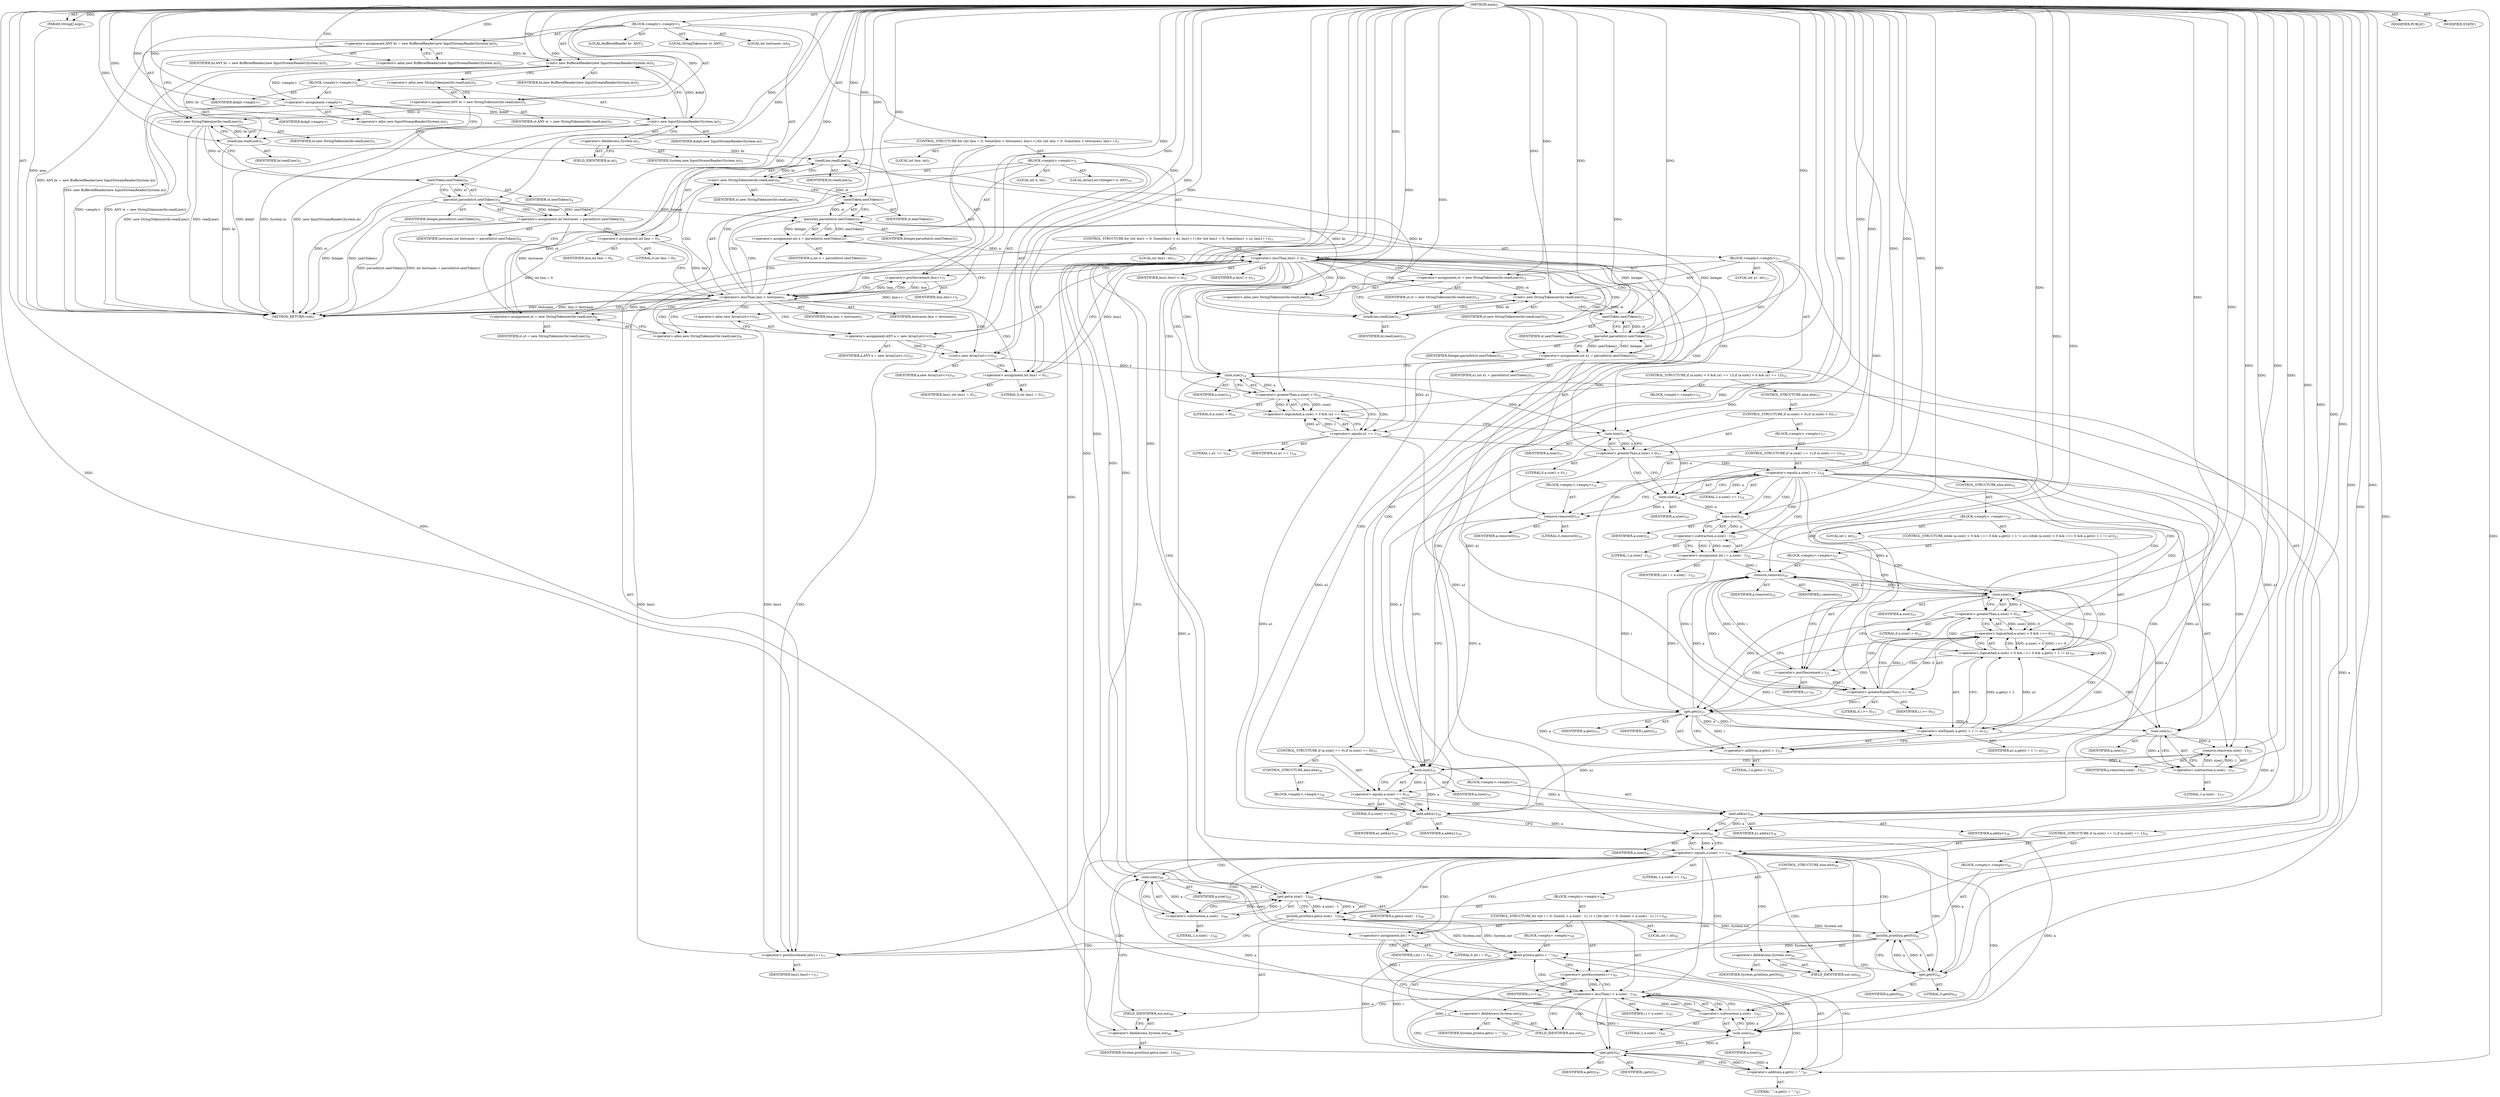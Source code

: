 digraph "main" {  
"25" [label = <(METHOD,main)<SUB>1</SUB>> ]
"26" [label = <(PARAM,String[] args)<SUB>1</SUB>> ]
"27" [label = <(BLOCK,&lt;empty&gt;,&lt;empty&gt;)<SUB>1</SUB>> ]
"4" [label = <(LOCAL,BufferedReader br: ANY)<SUB>2</SUB>> ]
"28" [label = <(&lt;operator&gt;.assignment,ANY br = new BufferedReader(new InputStreamReader(System.in)))<SUB>2</SUB>> ]
"29" [label = <(IDENTIFIER,br,ANY br = new BufferedReader(new InputStreamReader(System.in)))<SUB>2</SUB>> ]
"30" [label = <(&lt;operator&gt;.alloc,new BufferedReader(new InputStreamReader(System.in)))<SUB>2</SUB>> ]
"31" [label = <(&lt;init&gt;,new BufferedReader(new InputStreamReader(System.in)))<SUB>2</SUB>> ]
"3" [label = <(IDENTIFIER,br,new BufferedReader(new InputStreamReader(System.in)))<SUB>2</SUB>> ]
"32" [label = <(BLOCK,&lt;empty&gt;,&lt;empty&gt;)<SUB>2</SUB>> ]
"33" [label = <(&lt;operator&gt;.assignment,&lt;empty&gt;)> ]
"34" [label = <(IDENTIFIER,$obj0,&lt;empty&gt;)> ]
"35" [label = <(&lt;operator&gt;.alloc,new InputStreamReader(System.in))<SUB>2</SUB>> ]
"36" [label = <(&lt;init&gt;,new InputStreamReader(System.in))<SUB>2</SUB>> ]
"37" [label = <(IDENTIFIER,$obj0,new InputStreamReader(System.in))> ]
"38" [label = <(&lt;operator&gt;.fieldAccess,System.in)<SUB>2</SUB>> ]
"39" [label = <(IDENTIFIER,System,new InputStreamReader(System.in))<SUB>2</SUB>> ]
"40" [label = <(FIELD_IDENTIFIER,in,in)<SUB>2</SUB>> ]
"41" [label = <(IDENTIFIER,$obj0,&lt;empty&gt;)> ]
"6" [label = <(LOCAL,StringTokenizer st: ANY)<SUB>3</SUB>> ]
"42" [label = <(&lt;operator&gt;.assignment,ANY st = new StringTokenizer(br.readLine()))<SUB>3</SUB>> ]
"43" [label = <(IDENTIFIER,st,ANY st = new StringTokenizer(br.readLine()))<SUB>3</SUB>> ]
"44" [label = <(&lt;operator&gt;.alloc,new StringTokenizer(br.readLine()))<SUB>3</SUB>> ]
"45" [label = <(&lt;init&gt;,new StringTokenizer(br.readLine()))<SUB>3</SUB>> ]
"5" [label = <(IDENTIFIER,st,new StringTokenizer(br.readLine()))<SUB>3</SUB>> ]
"46" [label = <(readLine,readLine())<SUB>3</SUB>> ]
"47" [label = <(IDENTIFIER,br,readLine())<SUB>3</SUB>> ]
"48" [label = <(LOCAL,int testcases: int)<SUB>4</SUB>> ]
"49" [label = <(&lt;operator&gt;.assignment,int testcases = parseInt(st.nextToken()))<SUB>4</SUB>> ]
"50" [label = <(IDENTIFIER,testcases,int testcases = parseInt(st.nextToken()))<SUB>4</SUB>> ]
"51" [label = <(parseInt,parseInt(st.nextToken()))<SUB>4</SUB>> ]
"52" [label = <(IDENTIFIER,Integer,parseInt(st.nextToken()))<SUB>4</SUB>> ]
"53" [label = <(nextToken,nextToken())<SUB>4</SUB>> ]
"54" [label = <(IDENTIFIER,st,nextToken())<SUB>4</SUB>> ]
"55" [label = <(CONTROL_STRUCTURE,for (int lmn = 0; Some(lmn &lt; testcases); lmn++),for (int lmn = 0; Some(lmn &lt; testcases); lmn++))<SUB>5</SUB>> ]
"56" [label = <(LOCAL,int lmn: int)<SUB>5</SUB>> ]
"57" [label = <(&lt;operator&gt;.assignment,int lmn = 0)<SUB>5</SUB>> ]
"58" [label = <(IDENTIFIER,lmn,int lmn = 0)<SUB>5</SUB>> ]
"59" [label = <(LITERAL,0,int lmn = 0)<SUB>5</SUB>> ]
"60" [label = <(&lt;operator&gt;.lessThan,lmn &lt; testcases)<SUB>5</SUB>> ]
"61" [label = <(IDENTIFIER,lmn,lmn &lt; testcases)<SUB>5</SUB>> ]
"62" [label = <(IDENTIFIER,testcases,lmn &lt; testcases)<SUB>5</SUB>> ]
"63" [label = <(&lt;operator&gt;.postIncrement,lmn++)<SUB>5</SUB>> ]
"64" [label = <(IDENTIFIER,lmn,lmn++)<SUB>5</SUB>> ]
"65" [label = <(BLOCK,&lt;empty&gt;,&lt;empty&gt;)<SUB>5</SUB>> ]
"66" [label = <(&lt;operator&gt;.assignment,st = new StringTokenizer(br.readLine()))<SUB>6</SUB>> ]
"67" [label = <(IDENTIFIER,st,st = new StringTokenizer(br.readLine()))<SUB>6</SUB>> ]
"68" [label = <(&lt;operator&gt;.alloc,new StringTokenizer(br.readLine()))<SUB>6</SUB>> ]
"69" [label = <(&lt;init&gt;,new StringTokenizer(br.readLine()))<SUB>6</SUB>> ]
"7" [label = <(IDENTIFIER,st,new StringTokenizer(br.readLine()))<SUB>6</SUB>> ]
"70" [label = <(readLine,readLine())<SUB>6</SUB>> ]
"71" [label = <(IDENTIFIER,br,readLine())<SUB>6</SUB>> ]
"72" [label = <(LOCAL,int n: int)<SUB>7</SUB>> ]
"73" [label = <(&lt;operator&gt;.assignment,int n = parseInt(st.nextToken()))<SUB>7</SUB>> ]
"74" [label = <(IDENTIFIER,n,int n = parseInt(st.nextToken()))<SUB>7</SUB>> ]
"75" [label = <(parseInt,parseInt(st.nextToken()))<SUB>7</SUB>> ]
"76" [label = <(IDENTIFIER,Integer,parseInt(st.nextToken()))<SUB>7</SUB>> ]
"77" [label = <(nextToken,nextToken())<SUB>7</SUB>> ]
"78" [label = <(IDENTIFIER,st,nextToken())<SUB>7</SUB>> ]
"9" [label = <(LOCAL,ArrayList&lt;Integer&gt; a: ANY)<SUB>10</SUB>> ]
"79" [label = <(&lt;operator&gt;.assignment,ANY a = new ArrayList&lt;&gt;())<SUB>10</SUB>> ]
"80" [label = <(IDENTIFIER,a,ANY a = new ArrayList&lt;&gt;())<SUB>10</SUB>> ]
"81" [label = <(&lt;operator&gt;.alloc,new ArrayList&lt;&gt;())<SUB>10</SUB>> ]
"82" [label = <(&lt;init&gt;,new ArrayList&lt;&gt;())<SUB>10</SUB>> ]
"8" [label = <(IDENTIFIER,a,new ArrayList&lt;&gt;())<SUB>10</SUB>> ]
"83" [label = <(CONTROL_STRUCTURE,for (int lmn1 = 0; Some(lmn1 &lt; n); lmn1++),for (int lmn1 = 0; Some(lmn1 &lt; n); lmn1++))<SUB>11</SUB>> ]
"84" [label = <(LOCAL,int lmn1: int)<SUB>11</SUB>> ]
"85" [label = <(&lt;operator&gt;.assignment,int lmn1 = 0)<SUB>11</SUB>> ]
"86" [label = <(IDENTIFIER,lmn1,int lmn1 = 0)<SUB>11</SUB>> ]
"87" [label = <(LITERAL,0,int lmn1 = 0)<SUB>11</SUB>> ]
"88" [label = <(&lt;operator&gt;.lessThan,lmn1 &lt; n)<SUB>11</SUB>> ]
"89" [label = <(IDENTIFIER,lmn1,lmn1 &lt; n)<SUB>11</SUB>> ]
"90" [label = <(IDENTIFIER,n,lmn1 &lt; n)<SUB>11</SUB>> ]
"91" [label = <(&lt;operator&gt;.postIncrement,lmn1++)<SUB>11</SUB>> ]
"92" [label = <(IDENTIFIER,lmn1,lmn1++)<SUB>11</SUB>> ]
"93" [label = <(BLOCK,&lt;empty&gt;,&lt;empty&gt;)<SUB>11</SUB>> ]
"94" [label = <(&lt;operator&gt;.assignment,st = new StringTokenizer(br.readLine()))<SUB>12</SUB>> ]
"95" [label = <(IDENTIFIER,st,st = new StringTokenizer(br.readLine()))<SUB>12</SUB>> ]
"96" [label = <(&lt;operator&gt;.alloc,new StringTokenizer(br.readLine()))<SUB>12</SUB>> ]
"97" [label = <(&lt;init&gt;,new StringTokenizer(br.readLine()))<SUB>12</SUB>> ]
"10" [label = <(IDENTIFIER,st,new StringTokenizer(br.readLine()))<SUB>12</SUB>> ]
"98" [label = <(readLine,readLine())<SUB>12</SUB>> ]
"99" [label = <(IDENTIFIER,br,readLine())<SUB>12</SUB>> ]
"100" [label = <(LOCAL,int a1: int)<SUB>13</SUB>> ]
"101" [label = <(&lt;operator&gt;.assignment,int a1 = parseInt(st.nextToken()))<SUB>13</SUB>> ]
"102" [label = <(IDENTIFIER,a1,int a1 = parseInt(st.nextToken()))<SUB>13</SUB>> ]
"103" [label = <(parseInt,parseInt(st.nextToken()))<SUB>13</SUB>> ]
"104" [label = <(IDENTIFIER,Integer,parseInt(st.nextToken()))<SUB>13</SUB>> ]
"105" [label = <(nextToken,nextToken())<SUB>13</SUB>> ]
"106" [label = <(IDENTIFIER,st,nextToken())<SUB>13</SUB>> ]
"107" [label = <(CONTROL_STRUCTURE,if (a.size() &gt; 0 &amp;&amp; (a1 == 1)),if (a.size() &gt; 0 &amp;&amp; (a1 == 1)))<SUB>14</SUB>> ]
"108" [label = <(&lt;operator&gt;.logicalAnd,a.size() &gt; 0 &amp;&amp; (a1 == 1))<SUB>14</SUB>> ]
"109" [label = <(&lt;operator&gt;.greaterThan,a.size() &gt; 0)<SUB>14</SUB>> ]
"110" [label = <(size,size())<SUB>14</SUB>> ]
"111" [label = <(IDENTIFIER,a,size())<SUB>14</SUB>> ]
"112" [label = <(LITERAL,0,a.size() &gt; 0)<SUB>14</SUB>> ]
"113" [label = <(&lt;operator&gt;.equals,a1 == 1)<SUB>14</SUB>> ]
"114" [label = <(IDENTIFIER,a1,a1 == 1)<SUB>14</SUB>> ]
"115" [label = <(LITERAL,1,a1 == 1)<SUB>14</SUB>> ]
"116" [label = <(BLOCK,&lt;empty&gt;,&lt;empty&gt;)<SUB>14</SUB>> ]
"117" [label = <(CONTROL_STRUCTURE,else,else)<SUB>17</SUB>> ]
"118" [label = <(CONTROL_STRUCTURE,if (a.size() &gt; 0),if (a.size() &gt; 0))<SUB>17</SUB>> ]
"119" [label = <(&lt;operator&gt;.greaterThan,a.size() &gt; 0)<SUB>17</SUB>> ]
"120" [label = <(size,size())<SUB>17</SUB>> ]
"121" [label = <(IDENTIFIER,a,size())<SUB>17</SUB>> ]
"122" [label = <(LITERAL,0,a.size() &gt; 0)<SUB>17</SUB>> ]
"123" [label = <(BLOCK,&lt;empty&gt;,&lt;empty&gt;)<SUB>17</SUB>> ]
"124" [label = <(CONTROL_STRUCTURE,if (a.size() == 1),if (a.size() == 1))<SUB>18</SUB>> ]
"125" [label = <(&lt;operator&gt;.equals,a.size() == 1)<SUB>18</SUB>> ]
"126" [label = <(size,size())<SUB>18</SUB>> ]
"127" [label = <(IDENTIFIER,a,size())<SUB>18</SUB>> ]
"128" [label = <(LITERAL,1,a.size() == 1)<SUB>18</SUB>> ]
"129" [label = <(BLOCK,&lt;empty&gt;,&lt;empty&gt;)<SUB>18</SUB>> ]
"130" [label = <(remove,remove(0))<SUB>19</SUB>> ]
"131" [label = <(IDENTIFIER,a,remove(0))<SUB>19</SUB>> ]
"132" [label = <(LITERAL,0,remove(0))<SUB>19</SUB>> ]
"133" [label = <(CONTROL_STRUCTURE,else,else)<SUB>21</SUB>> ]
"134" [label = <(BLOCK,&lt;empty&gt;,&lt;empty&gt;)<SUB>21</SUB>> ]
"135" [label = <(LOCAL,int i: int)<SUB>22</SUB>> ]
"136" [label = <(&lt;operator&gt;.assignment,int i = a.size() - 1)<SUB>22</SUB>> ]
"137" [label = <(IDENTIFIER,i,int i = a.size() - 1)<SUB>22</SUB>> ]
"138" [label = <(&lt;operator&gt;.subtraction,a.size() - 1)<SUB>22</SUB>> ]
"139" [label = <(size,size())<SUB>22</SUB>> ]
"140" [label = <(IDENTIFIER,a,size())<SUB>22</SUB>> ]
"141" [label = <(LITERAL,1,a.size() - 1)<SUB>22</SUB>> ]
"142" [label = <(CONTROL_STRUCTURE,while (a.size() &gt; 0 &amp;&amp; i &gt;= 0 &amp;&amp; a.get(i) + 1 != a1),while (a.size() &gt; 0 &amp;&amp; i &gt;= 0 &amp;&amp; a.get(i) + 1 != a1))<SUB>23</SUB>> ]
"143" [label = <(&lt;operator&gt;.logicalAnd,a.size() &gt; 0 &amp;&amp; i &gt;= 0 &amp;&amp; a.get(i) + 1 != a1)<SUB>23</SUB>> ]
"144" [label = <(&lt;operator&gt;.logicalAnd,a.size() &gt; 0 &amp;&amp; i &gt;= 0)<SUB>23</SUB>> ]
"145" [label = <(&lt;operator&gt;.greaterThan,a.size() &gt; 0)<SUB>23</SUB>> ]
"146" [label = <(size,size())<SUB>23</SUB>> ]
"147" [label = <(IDENTIFIER,a,size())<SUB>23</SUB>> ]
"148" [label = <(LITERAL,0,a.size() &gt; 0)<SUB>23</SUB>> ]
"149" [label = <(&lt;operator&gt;.greaterEqualsThan,i &gt;= 0)<SUB>23</SUB>> ]
"150" [label = <(IDENTIFIER,i,i &gt;= 0)<SUB>23</SUB>> ]
"151" [label = <(LITERAL,0,i &gt;= 0)<SUB>23</SUB>> ]
"152" [label = <(&lt;operator&gt;.notEquals,a.get(i) + 1 != a1)<SUB>23</SUB>> ]
"153" [label = <(&lt;operator&gt;.addition,a.get(i) + 1)<SUB>23</SUB>> ]
"154" [label = <(get,get(i))<SUB>23</SUB>> ]
"155" [label = <(IDENTIFIER,a,get(i))<SUB>23</SUB>> ]
"156" [label = <(IDENTIFIER,i,get(i))<SUB>23</SUB>> ]
"157" [label = <(LITERAL,1,a.get(i) + 1)<SUB>23</SUB>> ]
"158" [label = <(IDENTIFIER,a1,a.get(i) + 1 != a1)<SUB>23</SUB>> ]
"159" [label = <(BLOCK,&lt;empty&gt;,&lt;empty&gt;)<SUB>23</SUB>> ]
"160" [label = <(remove,remove(i))<SUB>24</SUB>> ]
"161" [label = <(IDENTIFIER,a,remove(i))<SUB>24</SUB>> ]
"162" [label = <(IDENTIFIER,i,remove(i))<SUB>24</SUB>> ]
"163" [label = <(&lt;operator&gt;.postDecrement,i--)<SUB>25</SUB>> ]
"164" [label = <(IDENTIFIER,i,i--)<SUB>25</SUB>> ]
"165" [label = <(remove,remove(a.size() - 1))<SUB>27</SUB>> ]
"166" [label = <(IDENTIFIER,a,remove(a.size() - 1))<SUB>27</SUB>> ]
"167" [label = <(&lt;operator&gt;.subtraction,a.size() - 1)<SUB>27</SUB>> ]
"168" [label = <(size,size())<SUB>27</SUB>> ]
"169" [label = <(IDENTIFIER,a,size())<SUB>27</SUB>> ]
"170" [label = <(LITERAL,1,a.size() - 1)<SUB>27</SUB>> ]
"171" [label = <(CONTROL_STRUCTURE,if (a.size() == 0),if (a.size() == 0))<SUB>35</SUB>> ]
"172" [label = <(&lt;operator&gt;.equals,a.size() == 0)<SUB>35</SUB>> ]
"173" [label = <(size,size())<SUB>35</SUB>> ]
"174" [label = <(IDENTIFIER,a,size())<SUB>35</SUB>> ]
"175" [label = <(LITERAL,0,a.size() == 0)<SUB>35</SUB>> ]
"176" [label = <(BLOCK,&lt;empty&gt;,&lt;empty&gt;)<SUB>35</SUB>> ]
"177" [label = <(add,add(a1))<SUB>36</SUB>> ]
"178" [label = <(IDENTIFIER,a,add(a1))<SUB>36</SUB>> ]
"179" [label = <(IDENTIFIER,a1,add(a1))<SUB>36</SUB>> ]
"180" [label = <(CONTROL_STRUCTURE,else,else)<SUB>38</SUB>> ]
"181" [label = <(BLOCK,&lt;empty&gt;,&lt;empty&gt;)<SUB>38</SUB>> ]
"182" [label = <(add,add(a1))<SUB>39</SUB>> ]
"183" [label = <(IDENTIFIER,a,add(a1))<SUB>39</SUB>> ]
"184" [label = <(IDENTIFIER,a1,add(a1))<SUB>39</SUB>> ]
"185" [label = <(CONTROL_STRUCTURE,if (a.size() == 1),if (a.size() == 1))<SUB>41</SUB>> ]
"186" [label = <(&lt;operator&gt;.equals,a.size() == 1)<SUB>41</SUB>> ]
"187" [label = <(size,size())<SUB>41</SUB>> ]
"188" [label = <(IDENTIFIER,a,size())<SUB>41</SUB>> ]
"189" [label = <(LITERAL,1,a.size() == 1)<SUB>41</SUB>> ]
"190" [label = <(BLOCK,&lt;empty&gt;,&lt;empty&gt;)<SUB>41</SUB>> ]
"191" [label = <(println,println(a.get(0)))<SUB>42</SUB>> ]
"192" [label = <(&lt;operator&gt;.fieldAccess,System.out)<SUB>42</SUB>> ]
"193" [label = <(IDENTIFIER,System,println(a.get(0)))<SUB>42</SUB>> ]
"194" [label = <(FIELD_IDENTIFIER,out,out)<SUB>42</SUB>> ]
"195" [label = <(get,get(0))<SUB>42</SUB>> ]
"196" [label = <(IDENTIFIER,a,get(0))<SUB>42</SUB>> ]
"197" [label = <(LITERAL,0,get(0))<SUB>42</SUB>> ]
"198" [label = <(CONTROL_STRUCTURE,else,else)<SUB>44</SUB>> ]
"199" [label = <(BLOCK,&lt;empty&gt;,&lt;empty&gt;)<SUB>44</SUB>> ]
"200" [label = <(CONTROL_STRUCTURE,for (int i = 0; Some(i &lt; a.size() - 1); i++),for (int i = 0; Some(i &lt; a.size() - 1); i++))<SUB>45</SUB>> ]
"201" [label = <(LOCAL,int i: int)<SUB>45</SUB>> ]
"202" [label = <(&lt;operator&gt;.assignment,int i = 0)<SUB>45</SUB>> ]
"203" [label = <(IDENTIFIER,i,int i = 0)<SUB>45</SUB>> ]
"204" [label = <(LITERAL,0,int i = 0)<SUB>45</SUB>> ]
"205" [label = <(&lt;operator&gt;.lessThan,i &lt; a.size() - 1)<SUB>45</SUB>> ]
"206" [label = <(IDENTIFIER,i,i &lt; a.size() - 1)<SUB>45</SUB>> ]
"207" [label = <(&lt;operator&gt;.subtraction,a.size() - 1)<SUB>45</SUB>> ]
"208" [label = <(size,size())<SUB>45</SUB>> ]
"209" [label = <(IDENTIFIER,a,size())<SUB>45</SUB>> ]
"210" [label = <(LITERAL,1,a.size() - 1)<SUB>45</SUB>> ]
"211" [label = <(&lt;operator&gt;.postIncrement,i++)<SUB>45</SUB>> ]
"212" [label = <(IDENTIFIER,i,i++)<SUB>45</SUB>> ]
"213" [label = <(BLOCK,&lt;empty&gt;,&lt;empty&gt;)<SUB>45</SUB>> ]
"214" [label = <(print,print(a.get(i) + &quot;.&quot;))<SUB>47</SUB>> ]
"215" [label = <(&lt;operator&gt;.fieldAccess,System.out)<SUB>47</SUB>> ]
"216" [label = <(IDENTIFIER,System,print(a.get(i) + &quot;.&quot;))<SUB>47</SUB>> ]
"217" [label = <(FIELD_IDENTIFIER,out,out)<SUB>47</SUB>> ]
"218" [label = <(&lt;operator&gt;.addition,a.get(i) + &quot;.&quot;)<SUB>47</SUB>> ]
"219" [label = <(get,get(i))<SUB>47</SUB>> ]
"220" [label = <(IDENTIFIER,a,get(i))<SUB>47</SUB>> ]
"221" [label = <(IDENTIFIER,i,get(i))<SUB>47</SUB>> ]
"222" [label = <(LITERAL,&quot;.&quot;,a.get(i) + &quot;.&quot;)<SUB>47</SUB>> ]
"223" [label = <(println,println(a.get(a.size() - 1)))<SUB>49</SUB>> ]
"224" [label = <(&lt;operator&gt;.fieldAccess,System.out)<SUB>49</SUB>> ]
"225" [label = <(IDENTIFIER,System,println(a.get(a.size() - 1)))<SUB>49</SUB>> ]
"226" [label = <(FIELD_IDENTIFIER,out,out)<SUB>49</SUB>> ]
"227" [label = <(get,get(a.size() - 1))<SUB>49</SUB>> ]
"228" [label = <(IDENTIFIER,a,get(a.size() - 1))<SUB>49</SUB>> ]
"229" [label = <(&lt;operator&gt;.subtraction,a.size() - 1)<SUB>49</SUB>> ]
"230" [label = <(size,size())<SUB>49</SUB>> ]
"231" [label = <(IDENTIFIER,a,size())<SUB>49</SUB>> ]
"232" [label = <(LITERAL,1,a.size() - 1)<SUB>49</SUB>> ]
"233" [label = <(MODIFIER,PUBLIC)> ]
"234" [label = <(MODIFIER,STATIC)> ]
"235" [label = <(METHOD_RETURN,void)<SUB>1</SUB>> ]
  "25" -> "26"  [ label = "AST: "] 
  "25" -> "27"  [ label = "AST: "] 
  "25" -> "233"  [ label = "AST: "] 
  "25" -> "234"  [ label = "AST: "] 
  "25" -> "235"  [ label = "AST: "] 
  "27" -> "4"  [ label = "AST: "] 
  "27" -> "28"  [ label = "AST: "] 
  "27" -> "31"  [ label = "AST: "] 
  "27" -> "6"  [ label = "AST: "] 
  "27" -> "42"  [ label = "AST: "] 
  "27" -> "45"  [ label = "AST: "] 
  "27" -> "48"  [ label = "AST: "] 
  "27" -> "49"  [ label = "AST: "] 
  "27" -> "55"  [ label = "AST: "] 
  "28" -> "29"  [ label = "AST: "] 
  "28" -> "30"  [ label = "AST: "] 
  "31" -> "3"  [ label = "AST: "] 
  "31" -> "32"  [ label = "AST: "] 
  "32" -> "33"  [ label = "AST: "] 
  "32" -> "36"  [ label = "AST: "] 
  "32" -> "41"  [ label = "AST: "] 
  "33" -> "34"  [ label = "AST: "] 
  "33" -> "35"  [ label = "AST: "] 
  "36" -> "37"  [ label = "AST: "] 
  "36" -> "38"  [ label = "AST: "] 
  "38" -> "39"  [ label = "AST: "] 
  "38" -> "40"  [ label = "AST: "] 
  "42" -> "43"  [ label = "AST: "] 
  "42" -> "44"  [ label = "AST: "] 
  "45" -> "5"  [ label = "AST: "] 
  "45" -> "46"  [ label = "AST: "] 
  "46" -> "47"  [ label = "AST: "] 
  "49" -> "50"  [ label = "AST: "] 
  "49" -> "51"  [ label = "AST: "] 
  "51" -> "52"  [ label = "AST: "] 
  "51" -> "53"  [ label = "AST: "] 
  "53" -> "54"  [ label = "AST: "] 
  "55" -> "56"  [ label = "AST: "] 
  "55" -> "57"  [ label = "AST: "] 
  "55" -> "60"  [ label = "AST: "] 
  "55" -> "63"  [ label = "AST: "] 
  "55" -> "65"  [ label = "AST: "] 
  "57" -> "58"  [ label = "AST: "] 
  "57" -> "59"  [ label = "AST: "] 
  "60" -> "61"  [ label = "AST: "] 
  "60" -> "62"  [ label = "AST: "] 
  "63" -> "64"  [ label = "AST: "] 
  "65" -> "66"  [ label = "AST: "] 
  "65" -> "69"  [ label = "AST: "] 
  "65" -> "72"  [ label = "AST: "] 
  "65" -> "73"  [ label = "AST: "] 
  "65" -> "9"  [ label = "AST: "] 
  "65" -> "79"  [ label = "AST: "] 
  "65" -> "82"  [ label = "AST: "] 
  "65" -> "83"  [ label = "AST: "] 
  "66" -> "67"  [ label = "AST: "] 
  "66" -> "68"  [ label = "AST: "] 
  "69" -> "7"  [ label = "AST: "] 
  "69" -> "70"  [ label = "AST: "] 
  "70" -> "71"  [ label = "AST: "] 
  "73" -> "74"  [ label = "AST: "] 
  "73" -> "75"  [ label = "AST: "] 
  "75" -> "76"  [ label = "AST: "] 
  "75" -> "77"  [ label = "AST: "] 
  "77" -> "78"  [ label = "AST: "] 
  "79" -> "80"  [ label = "AST: "] 
  "79" -> "81"  [ label = "AST: "] 
  "82" -> "8"  [ label = "AST: "] 
  "83" -> "84"  [ label = "AST: "] 
  "83" -> "85"  [ label = "AST: "] 
  "83" -> "88"  [ label = "AST: "] 
  "83" -> "91"  [ label = "AST: "] 
  "83" -> "93"  [ label = "AST: "] 
  "85" -> "86"  [ label = "AST: "] 
  "85" -> "87"  [ label = "AST: "] 
  "88" -> "89"  [ label = "AST: "] 
  "88" -> "90"  [ label = "AST: "] 
  "91" -> "92"  [ label = "AST: "] 
  "93" -> "94"  [ label = "AST: "] 
  "93" -> "97"  [ label = "AST: "] 
  "93" -> "100"  [ label = "AST: "] 
  "93" -> "101"  [ label = "AST: "] 
  "93" -> "107"  [ label = "AST: "] 
  "93" -> "171"  [ label = "AST: "] 
  "93" -> "185"  [ label = "AST: "] 
  "94" -> "95"  [ label = "AST: "] 
  "94" -> "96"  [ label = "AST: "] 
  "97" -> "10"  [ label = "AST: "] 
  "97" -> "98"  [ label = "AST: "] 
  "98" -> "99"  [ label = "AST: "] 
  "101" -> "102"  [ label = "AST: "] 
  "101" -> "103"  [ label = "AST: "] 
  "103" -> "104"  [ label = "AST: "] 
  "103" -> "105"  [ label = "AST: "] 
  "105" -> "106"  [ label = "AST: "] 
  "107" -> "108"  [ label = "AST: "] 
  "107" -> "116"  [ label = "AST: "] 
  "107" -> "117"  [ label = "AST: "] 
  "108" -> "109"  [ label = "AST: "] 
  "108" -> "113"  [ label = "AST: "] 
  "109" -> "110"  [ label = "AST: "] 
  "109" -> "112"  [ label = "AST: "] 
  "110" -> "111"  [ label = "AST: "] 
  "113" -> "114"  [ label = "AST: "] 
  "113" -> "115"  [ label = "AST: "] 
  "117" -> "118"  [ label = "AST: "] 
  "118" -> "119"  [ label = "AST: "] 
  "118" -> "123"  [ label = "AST: "] 
  "119" -> "120"  [ label = "AST: "] 
  "119" -> "122"  [ label = "AST: "] 
  "120" -> "121"  [ label = "AST: "] 
  "123" -> "124"  [ label = "AST: "] 
  "124" -> "125"  [ label = "AST: "] 
  "124" -> "129"  [ label = "AST: "] 
  "124" -> "133"  [ label = "AST: "] 
  "125" -> "126"  [ label = "AST: "] 
  "125" -> "128"  [ label = "AST: "] 
  "126" -> "127"  [ label = "AST: "] 
  "129" -> "130"  [ label = "AST: "] 
  "130" -> "131"  [ label = "AST: "] 
  "130" -> "132"  [ label = "AST: "] 
  "133" -> "134"  [ label = "AST: "] 
  "134" -> "135"  [ label = "AST: "] 
  "134" -> "136"  [ label = "AST: "] 
  "134" -> "142"  [ label = "AST: "] 
  "134" -> "165"  [ label = "AST: "] 
  "136" -> "137"  [ label = "AST: "] 
  "136" -> "138"  [ label = "AST: "] 
  "138" -> "139"  [ label = "AST: "] 
  "138" -> "141"  [ label = "AST: "] 
  "139" -> "140"  [ label = "AST: "] 
  "142" -> "143"  [ label = "AST: "] 
  "142" -> "159"  [ label = "AST: "] 
  "143" -> "144"  [ label = "AST: "] 
  "143" -> "152"  [ label = "AST: "] 
  "144" -> "145"  [ label = "AST: "] 
  "144" -> "149"  [ label = "AST: "] 
  "145" -> "146"  [ label = "AST: "] 
  "145" -> "148"  [ label = "AST: "] 
  "146" -> "147"  [ label = "AST: "] 
  "149" -> "150"  [ label = "AST: "] 
  "149" -> "151"  [ label = "AST: "] 
  "152" -> "153"  [ label = "AST: "] 
  "152" -> "158"  [ label = "AST: "] 
  "153" -> "154"  [ label = "AST: "] 
  "153" -> "157"  [ label = "AST: "] 
  "154" -> "155"  [ label = "AST: "] 
  "154" -> "156"  [ label = "AST: "] 
  "159" -> "160"  [ label = "AST: "] 
  "159" -> "163"  [ label = "AST: "] 
  "160" -> "161"  [ label = "AST: "] 
  "160" -> "162"  [ label = "AST: "] 
  "163" -> "164"  [ label = "AST: "] 
  "165" -> "166"  [ label = "AST: "] 
  "165" -> "167"  [ label = "AST: "] 
  "167" -> "168"  [ label = "AST: "] 
  "167" -> "170"  [ label = "AST: "] 
  "168" -> "169"  [ label = "AST: "] 
  "171" -> "172"  [ label = "AST: "] 
  "171" -> "176"  [ label = "AST: "] 
  "171" -> "180"  [ label = "AST: "] 
  "172" -> "173"  [ label = "AST: "] 
  "172" -> "175"  [ label = "AST: "] 
  "173" -> "174"  [ label = "AST: "] 
  "176" -> "177"  [ label = "AST: "] 
  "177" -> "178"  [ label = "AST: "] 
  "177" -> "179"  [ label = "AST: "] 
  "180" -> "181"  [ label = "AST: "] 
  "181" -> "182"  [ label = "AST: "] 
  "182" -> "183"  [ label = "AST: "] 
  "182" -> "184"  [ label = "AST: "] 
  "185" -> "186"  [ label = "AST: "] 
  "185" -> "190"  [ label = "AST: "] 
  "185" -> "198"  [ label = "AST: "] 
  "186" -> "187"  [ label = "AST: "] 
  "186" -> "189"  [ label = "AST: "] 
  "187" -> "188"  [ label = "AST: "] 
  "190" -> "191"  [ label = "AST: "] 
  "191" -> "192"  [ label = "AST: "] 
  "191" -> "195"  [ label = "AST: "] 
  "192" -> "193"  [ label = "AST: "] 
  "192" -> "194"  [ label = "AST: "] 
  "195" -> "196"  [ label = "AST: "] 
  "195" -> "197"  [ label = "AST: "] 
  "198" -> "199"  [ label = "AST: "] 
  "199" -> "200"  [ label = "AST: "] 
  "199" -> "223"  [ label = "AST: "] 
  "200" -> "201"  [ label = "AST: "] 
  "200" -> "202"  [ label = "AST: "] 
  "200" -> "205"  [ label = "AST: "] 
  "200" -> "211"  [ label = "AST: "] 
  "200" -> "213"  [ label = "AST: "] 
  "202" -> "203"  [ label = "AST: "] 
  "202" -> "204"  [ label = "AST: "] 
  "205" -> "206"  [ label = "AST: "] 
  "205" -> "207"  [ label = "AST: "] 
  "207" -> "208"  [ label = "AST: "] 
  "207" -> "210"  [ label = "AST: "] 
  "208" -> "209"  [ label = "AST: "] 
  "211" -> "212"  [ label = "AST: "] 
  "213" -> "214"  [ label = "AST: "] 
  "214" -> "215"  [ label = "AST: "] 
  "214" -> "218"  [ label = "AST: "] 
  "215" -> "216"  [ label = "AST: "] 
  "215" -> "217"  [ label = "AST: "] 
  "218" -> "219"  [ label = "AST: "] 
  "218" -> "222"  [ label = "AST: "] 
  "219" -> "220"  [ label = "AST: "] 
  "219" -> "221"  [ label = "AST: "] 
  "223" -> "224"  [ label = "AST: "] 
  "223" -> "227"  [ label = "AST: "] 
  "224" -> "225"  [ label = "AST: "] 
  "224" -> "226"  [ label = "AST: "] 
  "227" -> "228"  [ label = "AST: "] 
  "227" -> "229"  [ label = "AST: "] 
  "229" -> "230"  [ label = "AST: "] 
  "229" -> "232"  [ label = "AST: "] 
  "230" -> "231"  [ label = "AST: "] 
  "28" -> "35"  [ label = "CFG: "] 
  "31" -> "44"  [ label = "CFG: "] 
  "42" -> "46"  [ label = "CFG: "] 
  "45" -> "53"  [ label = "CFG: "] 
  "49" -> "57"  [ label = "CFG: "] 
  "30" -> "28"  [ label = "CFG: "] 
  "44" -> "42"  [ label = "CFG: "] 
  "46" -> "45"  [ label = "CFG: "] 
  "51" -> "49"  [ label = "CFG: "] 
  "57" -> "60"  [ label = "CFG: "] 
  "60" -> "235"  [ label = "CFG: "] 
  "60" -> "68"  [ label = "CFG: "] 
  "63" -> "60"  [ label = "CFG: "] 
  "33" -> "40"  [ label = "CFG: "] 
  "36" -> "31"  [ label = "CFG: "] 
  "53" -> "51"  [ label = "CFG: "] 
  "66" -> "70"  [ label = "CFG: "] 
  "69" -> "77"  [ label = "CFG: "] 
  "73" -> "81"  [ label = "CFG: "] 
  "79" -> "82"  [ label = "CFG: "] 
  "82" -> "85"  [ label = "CFG: "] 
  "35" -> "33"  [ label = "CFG: "] 
  "38" -> "36"  [ label = "CFG: "] 
  "68" -> "66"  [ label = "CFG: "] 
  "70" -> "69"  [ label = "CFG: "] 
  "75" -> "73"  [ label = "CFG: "] 
  "81" -> "79"  [ label = "CFG: "] 
  "85" -> "88"  [ label = "CFG: "] 
  "88" -> "96"  [ label = "CFG: "] 
  "88" -> "63"  [ label = "CFG: "] 
  "91" -> "88"  [ label = "CFG: "] 
  "40" -> "38"  [ label = "CFG: "] 
  "77" -> "75"  [ label = "CFG: "] 
  "94" -> "98"  [ label = "CFG: "] 
  "97" -> "105"  [ label = "CFG: "] 
  "101" -> "110"  [ label = "CFG: "] 
  "96" -> "94"  [ label = "CFG: "] 
  "98" -> "97"  [ label = "CFG: "] 
  "103" -> "101"  [ label = "CFG: "] 
  "108" -> "120"  [ label = "CFG: "] 
  "172" -> "177"  [ label = "CFG: "] 
  "172" -> "182"  [ label = "CFG: "] 
  "186" -> "194"  [ label = "CFG: "] 
  "186" -> "202"  [ label = "CFG: "] 
  "105" -> "103"  [ label = "CFG: "] 
  "109" -> "108"  [ label = "CFG: "] 
  "109" -> "113"  [ label = "CFG: "] 
  "113" -> "108"  [ label = "CFG: "] 
  "173" -> "172"  [ label = "CFG: "] 
  "177" -> "187"  [ label = "CFG: "] 
  "187" -> "186"  [ label = "CFG: "] 
  "191" -> "91"  [ label = "CFG: "] 
  "110" -> "109"  [ label = "CFG: "] 
  "119" -> "126"  [ label = "CFG: "] 
  "119" -> "173"  [ label = "CFG: "] 
  "182" -> "187"  [ label = "CFG: "] 
  "192" -> "195"  [ label = "CFG: "] 
  "195" -> "191"  [ label = "CFG: "] 
  "223" -> "91"  [ label = "CFG: "] 
  "120" -> "119"  [ label = "CFG: "] 
  "194" -> "192"  [ label = "CFG: "] 
  "202" -> "208"  [ label = "CFG: "] 
  "205" -> "217"  [ label = "CFG: "] 
  "205" -> "226"  [ label = "CFG: "] 
  "211" -> "208"  [ label = "CFG: "] 
  "224" -> "230"  [ label = "CFG: "] 
  "227" -> "223"  [ label = "CFG: "] 
  "125" -> "130"  [ label = "CFG: "] 
  "125" -> "139"  [ label = "CFG: "] 
  "207" -> "205"  [ label = "CFG: "] 
  "214" -> "211"  [ label = "CFG: "] 
  "226" -> "224"  [ label = "CFG: "] 
  "229" -> "227"  [ label = "CFG: "] 
  "126" -> "125"  [ label = "CFG: "] 
  "130" -> "173"  [ label = "CFG: "] 
  "208" -> "207"  [ label = "CFG: "] 
  "215" -> "219"  [ label = "CFG: "] 
  "218" -> "214"  [ label = "CFG: "] 
  "230" -> "229"  [ label = "CFG: "] 
  "136" -> "146"  [ label = "CFG: "] 
  "165" -> "173"  [ label = "CFG: "] 
  "217" -> "215"  [ label = "CFG: "] 
  "219" -> "218"  [ label = "CFG: "] 
  "138" -> "136"  [ label = "CFG: "] 
  "143" -> "160"  [ label = "CFG: "] 
  "143" -> "168"  [ label = "CFG: "] 
  "167" -> "165"  [ label = "CFG: "] 
  "139" -> "138"  [ label = "CFG: "] 
  "144" -> "143"  [ label = "CFG: "] 
  "144" -> "154"  [ label = "CFG: "] 
  "152" -> "143"  [ label = "CFG: "] 
  "160" -> "163"  [ label = "CFG: "] 
  "163" -> "146"  [ label = "CFG: "] 
  "168" -> "167"  [ label = "CFG: "] 
  "145" -> "144"  [ label = "CFG: "] 
  "145" -> "149"  [ label = "CFG: "] 
  "149" -> "144"  [ label = "CFG: "] 
  "153" -> "152"  [ label = "CFG: "] 
  "146" -> "145"  [ label = "CFG: "] 
  "154" -> "153"  [ label = "CFG: "] 
  "25" -> "30"  [ label = "CFG: "] 
  "26" -> "235"  [ label = "DDG: args"] 
  "28" -> "235"  [ label = "DDG: ANY br = new BufferedReader(new InputStreamReader(System.in))"] 
  "33" -> "235"  [ label = "DDG: &lt;empty&gt;"] 
  "36" -> "235"  [ label = "DDG: $obj0"] 
  "36" -> "235"  [ label = "DDG: System.in"] 
  "36" -> "235"  [ label = "DDG: new InputStreamReader(System.in)"] 
  "31" -> "235"  [ label = "DDG: new BufferedReader(new InputStreamReader(System.in))"] 
  "42" -> "235"  [ label = "DDG: ANY st = new StringTokenizer(br.readLine())"] 
  "46" -> "235"  [ label = "DDG: br"] 
  "45" -> "235"  [ label = "DDG: readLine()"] 
  "45" -> "235"  [ label = "DDG: new StringTokenizer(br.readLine())"] 
  "51" -> "235"  [ label = "DDG: Integer"] 
  "53" -> "235"  [ label = "DDG: st"] 
  "51" -> "235"  [ label = "DDG: nextToken()"] 
  "49" -> "235"  [ label = "DDG: parseInt(st.nextToken())"] 
  "49" -> "235"  [ label = "DDG: int testcases = parseInt(st.nextToken())"] 
  "57" -> "235"  [ label = "DDG: int lmn = 0"] 
  "60" -> "235"  [ label = "DDG: lmn"] 
  "60" -> "235"  [ label = "DDG: testcases"] 
  "60" -> "235"  [ label = "DDG: lmn &lt; testcases"] 
  "63" -> "235"  [ label = "DDG: lmn++"] 
  "25" -> "26"  [ label = "DDG: "] 
  "25" -> "28"  [ label = "DDG: "] 
  "25" -> "42"  [ label = "DDG: "] 
  "51" -> "49"  [ label = "DDG: Integer"] 
  "51" -> "49"  [ label = "DDG: nextToken()"] 
  "28" -> "31"  [ label = "DDG: br"] 
  "25" -> "31"  [ label = "DDG: "] 
  "33" -> "31"  [ label = "DDG: &lt;empty&gt;"] 
  "36" -> "31"  [ label = "DDG: $obj0"] 
  "42" -> "45"  [ label = "DDG: st"] 
  "25" -> "45"  [ label = "DDG: "] 
  "46" -> "45"  [ label = "DDG: br"] 
  "25" -> "57"  [ label = "DDG: "] 
  "25" -> "33"  [ label = "DDG: "] 
  "25" -> "41"  [ label = "DDG: "] 
  "31" -> "46"  [ label = "DDG: br"] 
  "25" -> "46"  [ label = "DDG: "] 
  "25" -> "51"  [ label = "DDG: "] 
  "53" -> "51"  [ label = "DDG: st"] 
  "57" -> "60"  [ label = "DDG: lmn"] 
  "63" -> "60"  [ label = "DDG: lmn"] 
  "25" -> "60"  [ label = "DDG: "] 
  "49" -> "60"  [ label = "DDG: testcases"] 
  "60" -> "63"  [ label = "DDG: lmn"] 
  "25" -> "63"  [ label = "DDG: "] 
  "25" -> "66"  [ label = "DDG: "] 
  "75" -> "73"  [ label = "DDG: Integer"] 
  "75" -> "73"  [ label = "DDG: nextToken()"] 
  "25" -> "79"  [ label = "DDG: "] 
  "33" -> "36"  [ label = "DDG: $obj0"] 
  "25" -> "36"  [ label = "DDG: "] 
  "45" -> "53"  [ label = "DDG: st"] 
  "25" -> "53"  [ label = "DDG: "] 
  "66" -> "69"  [ label = "DDG: st"] 
  "25" -> "69"  [ label = "DDG: "] 
  "70" -> "69"  [ label = "DDG: br"] 
  "79" -> "82"  [ label = "DDG: a"] 
  "25" -> "82"  [ label = "DDG: "] 
  "25" -> "85"  [ label = "DDG: "] 
  "46" -> "70"  [ label = "DDG: br"] 
  "98" -> "70"  [ label = "DDG: br"] 
  "25" -> "70"  [ label = "DDG: "] 
  "51" -> "75"  [ label = "DDG: Integer"] 
  "103" -> "75"  [ label = "DDG: Integer"] 
  "25" -> "75"  [ label = "DDG: "] 
  "77" -> "75"  [ label = "DDG: st"] 
  "85" -> "88"  [ label = "DDG: lmn1"] 
  "91" -> "88"  [ label = "DDG: lmn1"] 
  "25" -> "88"  [ label = "DDG: "] 
  "73" -> "88"  [ label = "DDG: n"] 
  "88" -> "91"  [ label = "DDG: lmn1"] 
  "25" -> "91"  [ label = "DDG: "] 
  "25" -> "94"  [ label = "DDG: "] 
  "103" -> "101"  [ label = "DDG: Integer"] 
  "103" -> "101"  [ label = "DDG: nextToken()"] 
  "69" -> "77"  [ label = "DDG: st"] 
  "25" -> "77"  [ label = "DDG: "] 
  "94" -> "97"  [ label = "DDG: st"] 
  "25" -> "97"  [ label = "DDG: "] 
  "98" -> "97"  [ label = "DDG: br"] 
  "70" -> "98"  [ label = "DDG: br"] 
  "25" -> "98"  [ label = "DDG: "] 
  "75" -> "103"  [ label = "DDG: Integer"] 
  "25" -> "103"  [ label = "DDG: "] 
  "105" -> "103"  [ label = "DDG: st"] 
  "109" -> "108"  [ label = "DDG: size()"] 
  "109" -> "108"  [ label = "DDG: 0"] 
  "113" -> "108"  [ label = "DDG: a1"] 
  "113" -> "108"  [ label = "DDG: 1"] 
  "173" -> "172"  [ label = "DDG: a"] 
  "25" -> "172"  [ label = "DDG: "] 
  "187" -> "186"  [ label = "DDG: a"] 
  "25" -> "186"  [ label = "DDG: "] 
  "97" -> "105"  [ label = "DDG: st"] 
  "25" -> "105"  [ label = "DDG: "] 
  "110" -> "109"  [ label = "DDG: a"] 
  "25" -> "109"  [ label = "DDG: "] 
  "101" -> "113"  [ label = "DDG: a1"] 
  "25" -> "113"  [ label = "DDG: "] 
  "120" -> "173"  [ label = "DDG: a"] 
  "165" -> "173"  [ label = "DDG: a"] 
  "130" -> "173"  [ label = "DDG: a"] 
  "25" -> "173"  [ label = "DDG: "] 
  "173" -> "177"  [ label = "DDG: a"] 
  "25" -> "177"  [ label = "DDG: "] 
  "101" -> "177"  [ label = "DDG: a1"] 
  "113" -> "177"  [ label = "DDG: a1"] 
  "152" -> "177"  [ label = "DDG: a1"] 
  "182" -> "187"  [ label = "DDG: a"] 
  "177" -> "187"  [ label = "DDG: a"] 
  "25" -> "187"  [ label = "DDG: "] 
  "223" -> "191"  [ label = "DDG: System.out"] 
  "195" -> "191"  [ label = "DDG: a"] 
  "195" -> "191"  [ label = "DDG: 0"] 
  "82" -> "110"  [ label = "DDG: a"] 
  "227" -> "110"  [ label = "DDG: a"] 
  "195" -> "110"  [ label = "DDG: a"] 
  "25" -> "110"  [ label = "DDG: "] 
  "120" -> "119"  [ label = "DDG: a"] 
  "25" -> "119"  [ label = "DDG: "] 
  "173" -> "182"  [ label = "DDG: a"] 
  "25" -> "182"  [ label = "DDG: "] 
  "101" -> "182"  [ label = "DDG: a1"] 
  "113" -> "182"  [ label = "DDG: a1"] 
  "152" -> "182"  [ label = "DDG: a1"] 
  "187" -> "195"  [ label = "DDG: a"] 
  "25" -> "195"  [ label = "DDG: "] 
  "25" -> "202"  [ label = "DDG: "] 
  "214" -> "223"  [ label = "DDG: System.out"] 
  "191" -> "223"  [ label = "DDG: System.out"] 
  "227" -> "223"  [ label = "DDG: a"] 
  "227" -> "223"  [ label = "DDG: a.size() - 1"] 
  "110" -> "120"  [ label = "DDG: a"] 
  "25" -> "120"  [ label = "DDG: "] 
  "202" -> "205"  [ label = "DDG: i"] 
  "211" -> "205"  [ label = "DDG: i"] 
  "25" -> "205"  [ label = "DDG: "] 
  "207" -> "205"  [ label = "DDG: size()"] 
  "207" -> "205"  [ label = "DDG: 1"] 
  "219" -> "211"  [ label = "DDG: i"] 
  "25" -> "211"  [ label = "DDG: "] 
  "230" -> "227"  [ label = "DDG: a"] 
  "25" -> "227"  [ label = "DDG: "] 
  "229" -> "227"  [ label = "DDG: size()"] 
  "229" -> "227"  [ label = "DDG: 1"] 
  "126" -> "125"  [ label = "DDG: a"] 
  "25" -> "125"  [ label = "DDG: "] 
  "208" -> "207"  [ label = "DDG: a"] 
  "25" -> "207"  [ label = "DDG: "] 
  "223" -> "214"  [ label = "DDG: System.out"] 
  "191" -> "214"  [ label = "DDG: System.out"] 
  "219" -> "214"  [ label = "DDG: a"] 
  "219" -> "214"  [ label = "DDG: i"] 
  "25" -> "214"  [ label = "DDG: "] 
  "230" -> "229"  [ label = "DDG: a"] 
  "25" -> "229"  [ label = "DDG: "] 
  "120" -> "126"  [ label = "DDG: a"] 
  "25" -> "126"  [ label = "DDG: "] 
  "126" -> "130"  [ label = "DDG: a"] 
  "25" -> "130"  [ label = "DDG: "] 
  "138" -> "136"  [ label = "DDG: size()"] 
  "138" -> "136"  [ label = "DDG: 1"] 
  "187" -> "208"  [ label = "DDG: a"] 
  "219" -> "208"  [ label = "DDG: a"] 
  "25" -> "208"  [ label = "DDG: "] 
  "219" -> "218"  [ label = "DDG: a"] 
  "219" -> "218"  [ label = "DDG: i"] 
  "25" -> "218"  [ label = "DDG: "] 
  "208" -> "230"  [ label = "DDG: a"] 
  "25" -> "230"  [ label = "DDG: "] 
  "168" -> "165"  [ label = "DDG: a"] 
  "25" -> "165"  [ label = "DDG: "] 
  "167" -> "165"  [ label = "DDG: size()"] 
  "167" -> "165"  [ label = "DDG: 1"] 
  "208" -> "219"  [ label = "DDG: a"] 
  "25" -> "219"  [ label = "DDG: "] 
  "205" -> "219"  [ label = "DDG: i"] 
  "139" -> "138"  [ label = "DDG: a"] 
  "25" -> "138"  [ label = "DDG: "] 
  "144" -> "143"  [ label = "DDG: a.size() &gt; 0"] 
  "144" -> "143"  [ label = "DDG: i &gt;= 0"] 
  "152" -> "143"  [ label = "DDG: a.get(i) + 1"] 
  "152" -> "143"  [ label = "DDG: a1"] 
  "168" -> "167"  [ label = "DDG: a"] 
  "25" -> "167"  [ label = "DDG: "] 
  "126" -> "139"  [ label = "DDG: a"] 
  "25" -> "139"  [ label = "DDG: "] 
  "145" -> "144"  [ label = "DDG: size()"] 
  "145" -> "144"  [ label = "DDG: 0"] 
  "149" -> "144"  [ label = "DDG: i"] 
  "149" -> "144"  [ label = "DDG: 0"] 
  "154" -> "152"  [ label = "DDG: a"] 
  "154" -> "152"  [ label = "DDG: i"] 
  "25" -> "152"  [ label = "DDG: "] 
  "101" -> "152"  [ label = "DDG: a1"] 
  "113" -> "152"  [ label = "DDG: a1"] 
  "146" -> "160"  [ label = "DDG: a"] 
  "154" -> "160"  [ label = "DDG: a"] 
  "25" -> "160"  [ label = "DDG: "] 
  "136" -> "160"  [ label = "DDG: i"] 
  "149" -> "160"  [ label = "DDG: i"] 
  "154" -> "160"  [ label = "DDG: i"] 
  "163" -> "160"  [ label = "DDG: i"] 
  "160" -> "163"  [ label = "DDG: i"] 
  "25" -> "163"  [ label = "DDG: "] 
  "146" -> "168"  [ label = "DDG: a"] 
  "154" -> "168"  [ label = "DDG: a"] 
  "25" -> "168"  [ label = "DDG: "] 
  "146" -> "145"  [ label = "DDG: a"] 
  "25" -> "145"  [ label = "DDG: "] 
  "136" -> "149"  [ label = "DDG: i"] 
  "163" -> "149"  [ label = "DDG: i"] 
  "25" -> "149"  [ label = "DDG: "] 
  "154" -> "153"  [ label = "DDG: a"] 
  "154" -> "153"  [ label = "DDG: i"] 
  "25" -> "153"  [ label = "DDG: "] 
  "139" -> "146"  [ label = "DDG: a"] 
  "160" -> "146"  [ label = "DDG: a"] 
  "25" -> "146"  [ label = "DDG: "] 
  "146" -> "154"  [ label = "DDG: a"] 
  "25" -> "154"  [ label = "DDG: "] 
  "136" -> "154"  [ label = "DDG: i"] 
  "149" -> "154"  [ label = "DDG: i"] 
  "163" -> "154"  [ label = "DDG: i"] 
  "60" -> "68"  [ label = "CDG: "] 
  "60" -> "60"  [ label = "CDG: "] 
  "60" -> "73"  [ label = "CDG: "] 
  "60" -> "77"  [ label = "CDG: "] 
  "60" -> "75"  [ label = "CDG: "] 
  "60" -> "81"  [ label = "CDG: "] 
  "60" -> "85"  [ label = "CDG: "] 
  "60" -> "69"  [ label = "CDG: "] 
  "60" -> "79"  [ label = "CDG: "] 
  "60" -> "88"  [ label = "CDG: "] 
  "60" -> "70"  [ label = "CDG: "] 
  "60" -> "66"  [ label = "CDG: "] 
  "60" -> "82"  [ label = "CDG: "] 
  "60" -> "63"  [ label = "CDG: "] 
  "88" -> "94"  [ label = "CDG: "] 
  "88" -> "96"  [ label = "CDG: "] 
  "88" -> "98"  [ label = "CDG: "] 
  "88" -> "120"  [ label = "CDG: "] 
  "88" -> "103"  [ label = "CDG: "] 
  "88" -> "119"  [ label = "CDG: "] 
  "88" -> "97"  [ label = "CDG: "] 
  "88" -> "91"  [ label = "CDG: "] 
  "88" -> "101"  [ label = "CDG: "] 
  "88" -> "187"  [ label = "CDG: "] 
  "88" -> "173"  [ label = "CDG: "] 
  "88" -> "88"  [ label = "CDG: "] 
  "88" -> "186"  [ label = "CDG: "] 
  "88" -> "108"  [ label = "CDG: "] 
  "88" -> "105"  [ label = "CDG: "] 
  "88" -> "110"  [ label = "CDG: "] 
  "88" -> "109"  [ label = "CDG: "] 
  "88" -> "172"  [ label = "CDG: "] 
  "172" -> "182"  [ label = "CDG: "] 
  "172" -> "177"  [ label = "CDG: "] 
  "186" -> "230"  [ label = "CDG: "] 
  "186" -> "192"  [ label = "CDG: "] 
  "186" -> "226"  [ label = "CDG: "] 
  "186" -> "191"  [ label = "CDG: "] 
  "186" -> "208"  [ label = "CDG: "] 
  "186" -> "195"  [ label = "CDG: "] 
  "186" -> "223"  [ label = "CDG: "] 
  "186" -> "207"  [ label = "CDG: "] 
  "186" -> "194"  [ label = "CDG: "] 
  "186" -> "224"  [ label = "CDG: "] 
  "186" -> "202"  [ label = "CDG: "] 
  "186" -> "205"  [ label = "CDG: "] 
  "186" -> "229"  [ label = "CDG: "] 
  "186" -> "227"  [ label = "CDG: "] 
  "109" -> "113"  [ label = "CDG: "] 
  "119" -> "126"  [ label = "CDG: "] 
  "119" -> "125"  [ label = "CDG: "] 
  "205" -> "214"  [ label = "CDG: "] 
  "205" -> "215"  [ label = "CDG: "] 
  "205" -> "208"  [ label = "CDG: "] 
  "205" -> "207"  [ label = "CDG: "] 
  "205" -> "205"  [ label = "CDG: "] 
  "205" -> "217"  [ label = "CDG: "] 
  "205" -> "211"  [ label = "CDG: "] 
  "205" -> "218"  [ label = "CDG: "] 
  "205" -> "219"  [ label = "CDG: "] 
  "125" -> "167"  [ label = "CDG: "] 
  "125" -> "136"  [ label = "CDG: "] 
  "125" -> "145"  [ label = "CDG: "] 
  "125" -> "146"  [ label = "CDG: "] 
  "125" -> "168"  [ label = "CDG: "] 
  "125" -> "144"  [ label = "CDG: "] 
  "125" -> "138"  [ label = "CDG: "] 
  "125" -> "130"  [ label = "CDG: "] 
  "125" -> "139"  [ label = "CDG: "] 
  "125" -> "143"  [ label = "CDG: "] 
  "125" -> "165"  [ label = "CDG: "] 
  "143" -> "145"  [ label = "CDG: "] 
  "143" -> "146"  [ label = "CDG: "] 
  "143" -> "163"  [ label = "CDG: "] 
  "143" -> "144"  [ label = "CDG: "] 
  "143" -> "160"  [ label = "CDG: "] 
  "143" -> "143"  [ label = "CDG: "] 
  "144" -> "154"  [ label = "CDG: "] 
  "144" -> "153"  [ label = "CDG: "] 
  "144" -> "152"  [ label = "CDG: "] 
  "145" -> "149"  [ label = "CDG: "] 
}
